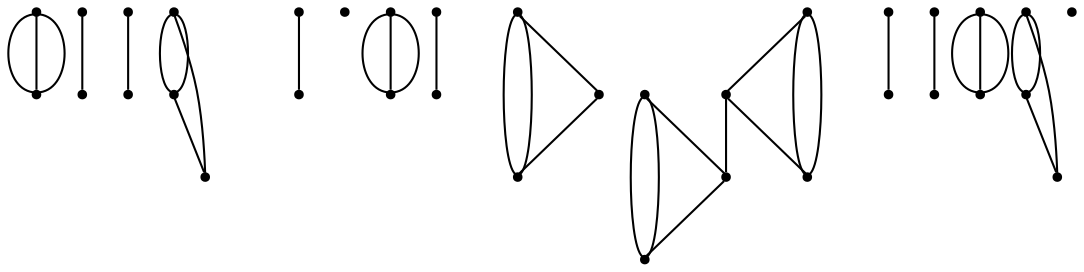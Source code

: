 graph {
  node [shape=point,comment="{\"directed\":false,\"doi\":\"10.1007/978-3-319-73915-1_34\",\"figure\":\"? (5)\"}"]

  v0 [pos="1125.766803386974,827.4863921092585"]
  v1 [pos="1104.4739037787426,836.612744320088"]
  v2 [pos="1095.3453412992847,857.907481361839"]
  v3 [pos="1098.3905588286284,830.5284247293505"]
  v4 [pos="1033.0895619681805,816.8682739020378"]
  v5 [pos="1007.2667188657771,842.6886623941045"]
  v6 [pos="991.0484770348224,826.6905292272963"]
  v7 [pos="981.2271664358591,868.5090667830809"]
  v8 [pos="984.9642100526515,820.6021400277025"]
  v9 [pos="890.3230721474673,751.5711454519846"]
  v10 [pos="893.3631708091864,724.1940759331956"]
  v11 [pos="865.9890087715204,727.2383182237212"]
  v12 [pos="862.9416451330792,754.6131780720766"]
  v13 [pos="800.6900467404389,713.582109829988"]
  v14 [pos="796.9550697472216,761.48929093592"]
  v15 [pos="774.8650734260425,739.3984366616534"]
  v16 [pos="748.8328654583687,765.227226670441"]
  v17 [pos="657.9214585019416,648.284981379935"]
  v18 [pos="660.9635919930271,620.9101215315795"]
  v19 [pos="645.7570577847504,636.1248629420028"]
  v20 [pos="633.591528373145,623.9480845428152"]
  v21 [pos="630.5421299053376,651.3271411753037"]
  v22 [pos="568.2905315126973,610.2960729332151"]
  v23 [pos="564.5514212723295,658.2073236480034"]
  v24 [pos="542.4697550338689,636.1165965490135"]
  v25 [pos="516.4281121347192,661.9411897736682"]
  v26 [pos="520.1693207928708,614.0331025438893"]
  v27 [pos="419.4366191345849,538.9147520677012"]
  v28 [pos="428.56411650804637,517.6200150259501"]
  v29 [pos="425.5250829523237,544.998944483162"]
  v30 [pos="398.1425908319393,548.0411042785306"]
  v31 [pos="335.895189274867,507.0100360364421"]
  v32 [pos="332.15604724029043,554.9170899670972"]
  v33 [pos="310.06605886766357,532.8263628681074"]
  v34 [pos="284.0369269896958,558.655152876895"]

  v0 -- v2 [id="-1",pos="1125.766803386974,827.4863921092585 1125.7669305638094,857.9092618157136 1125.7669305638094,857.9092618157136 1125.7669305638094,857.9092618157136 1095.3453412992847,857.907481361839 1095.3453412992847,857.907481361839 1095.3453412992847,857.907481361839"]
  v34 -- v31 [id="-4",pos="284.0369269896958,558.655152876895 335.89516542921035,558.650956092762 335.89516542921035,558.650956092762 335.89516542921035,558.650956092762 335.895189274867,507.0100360364421 335.895189274867,507.0100360364421 335.895189274867,507.0100360364421"]
  v34 -- v31 [id="-5",pos="284.0369269896958,558.655152876895 284.0369031440392,507.0100360364421 284.0369031440392,507.0100360364421 284.0369031440392,507.0100360364421 335.895189274867,507.0100360364421 335.895189274867,507.0100360364421 335.895189274867,507.0100360364421"]
  v34 -- v33 [id="-6",pos="284.0369269896958,558.655152876895 289.22107607369617,553.4877034439567 289.22107607369617,553.4877034439567 289.22107607369617,553.4877034439567 294.4093822505035,553.4877034439567 294.4093822505035,553.4877034439567 294.4093822505035,553.4877034439567 294.4093822505035,548.3244507951513 294.4093822505035,548.3244507951513 294.4093822505035,548.3244507951513 299.5935551801605,548.3244507951513 299.5935551801605,548.3244507951513 299.5935551801605,548.3244507951513 299.5935551801605,543.1611981463459 299.5935551801605,543.1611981463459 299.5935551801605,543.1611981463459 304.7818613569678,543.1611981463459 304.7818613569678,543.1611981463459 304.7818613569678,543.1611981463459 304.7818613569678,537.9979454975405 304.7818613569678,537.9979454975405 304.7818613569678,537.9979454975405 309.9660342866248,537.9979454975405 309.9660342866248,537.9979454975405 309.9660342866248,537.9979454975405 310.06605886766357,532.8263628681074 310.06605886766357,532.8263628681074 310.06605886766357,532.8263628681074"]
  v0 -- v2 [id="-9",pos="1125.766803386974,827.4863921092585 1122.7247334843064,833.5705845247193 1122.7247334843064,833.5705845247193 1122.7247334843064,833.5705845247193 1119.6825364048032,833.5705845247193 1119.6825364048032,833.5705845247193 1119.6825364048032,833.5705845247193 1119.6825364048032,836.6126807324497 1119.6825364048032,836.6126807324497 1119.6825364048032,836.6126807324497 1116.6403393253001,836.6126807324497 1116.6403393253001,836.6126807324497 1116.6403393253001,836.6126807324497 1116.6403393253001,839.65477694018 1116.6403393253001,839.65477694018 1116.6403393253001,839.65477694018 1113.5982694226325,839.65477694018 1113.5982694226325,839.65477694018 1113.5982694226325,839.65477694018 1113.5982694226325,842.6969367355488 1113.5982694226325,842.6969367355488 1113.5982694226325,842.6969367355488 1110.5560723431292,842.6969367355488 1110.5560723431292,842.6969367355488 1110.5560723431292,842.6969367355488 1110.5560723431292,845.7390329432791 1110.5560723431292,845.7390329432791 1110.5560723431292,845.7390329432791 1107.5140024404616,845.7390329432791 1107.5140024404616,845.7390329432791 1107.5140024404616,845.7390329432791 1107.5140024404616,848.7811291510095 1107.5140024404616,848.7811291510095 1107.5140024404616,848.7811291510095 1104.4760021965267,848.7811291510095 1104.4760021965267,848.7811291510095 1104.4760021965267,848.7811291510095 1104.4760021965267,851.8232571525591 1104.4760021965267,851.8232571525591 1104.4760021965267,851.8232571525591 1101.4296082814553,851.8232571525591 1101.4296082814553,851.8232571525591 1101.4296082814553,851.8232571525591 1101.4296082814553,854.8653533602894 1101.4296082814553,854.8653533602894 1101.4296082814553,854.8653533602894 1095.3453412992847,857.907481361839 1095.3453412992847,857.907481361839 1095.3453412992847,857.907481361839"]
  v31 -- v33 [id="-10",pos="335.895189274867,507.0100360364421 330.71099249955336,512.1732886852475 330.71099249955336,512.1732886852475 330.71099249955336,512.1732886852475 330.71099249955336,517.3407381181859 330.71099249955336,517.3407381181859 330.71099249955336,517.3407381181859 325.52268632274604,517.3407381181859 325.52268632274604,517.3407381181859 325.52268632274604,517.3407381181859 325.52268632274604,522.5039907669913 325.52268632274604,522.5039907669913 325.52268632274604,522.5039907669913 320.3385133930891,522.5039907669913 320.3385133930891,522.5039907669913 320.3385133930891,522.5039907669913 320.3385133930891,527.663110219302 320.3385133930891,527.663110219302 320.3385133930891,527.663110219302 315.15437225764094,527.663110219302 315.15437225764094,527.663110219302 315.15437225764094,527.663110219302 315.15437225764094,532.8346928487351 315.15437225764094,532.8346928487351 315.15437225764094,532.8346928487351 310.06605886766357,532.8263628681074 310.06605886766357,532.8263628681074 310.06605886766357,532.8263628681074"]
  v30 -- v28 [id="-11",pos="398.1425908319393,548.0411042785306 404.22689755687117,544.9990080708003 404.22689755687117,544.9990080708003 404.22689755687117,544.9990080708003 404.22689755687117,541.9568482754315 404.22689755687117,541.9568482754315 404.22689755687117,541.9568482754315 407.2690628421654,541.9568482754315 407.2690628421654,541.9568482754315 407.2690628421654,541.9568482754315 407.2690628421654,538.9147520677012 407.2690628421654,538.9147520677012 407.2690628421654,538.9147520677012 410.3111963332508,538.9147520677012 410.3111963332508,538.9147520677012 410.3111963332508,538.9147520677012 410.3111963332508,535.8726558599708 410.3111963332508,535.8726558599708 410.3111963332508,535.8726558599708 413.3533616185451,535.8726558599708 413.3533616185451,535.8726558599708 413.3533616185451,535.8726558599708 413.3533616185451,532.8305596522405 413.3533616185451,532.8305596522405 413.3533616185451,532.8305596522405 416.3954951096305,532.8305596522405 416.3954951096305,532.8305596522405 416.3954951096305,532.8305596522405 416.3954951096305,529.7883998568717 416.3954951096305,529.7883998568717 416.3954951096305,529.7883998568717 419.4376603949247,529.7883998568717 419.4376603949247,529.7883998568717 419.4376603949247,529.7883998568717 419.4376603949247,526.7463036491413 419.4376603949247,526.7463036491413 419.4376603949247,526.7463036491413 422.4797938860101,526.7463036491413 422.4797938860101,526.7463036491413 422.4797938860101,526.7463036491413 422.4797938860101,523.704207441411 422.4797938860101,523.704207441411 422.4797938860101,523.704207441411 425.52195917130433,523.704207441411 425.52195917130433,523.704207441411 425.52195917130433,523.704207441411 428.56411650804637,517.6200150259501 428.56411650804637,517.6200150259501 428.56411650804637,517.6200150259501"]
  v29 -- v26 [id="-14",pos="425.5250829523237,544.998944483162 432.7188962863531,544.9865448936779 432.7188962863531,544.9865448936779 432.7188962863531,544.9865448936779 432.7188962863531,571.5529515076719 432.7188962863531,571.5529515076719 432.7188962863531,571.5529515076719 464.99488278199294,571.5529515076719 464.99488278199294,571.5529515076719 464.99488278199294,571.5529515076719 464.99488278199294,584.4673465120657 464.99488278199294,584.4673465120657 464.99488278199294,584.4673465120657 477.9136011041255,584.4673465120657 477.9136011041255,584.4673465120657 477.9136011041255,584.4673465120657 477.9136011041255,597.3734115358318 477.9136011041255,597.3734115358318 477.9136011041255,597.3734115358318 490.8239893435397,597.3734115358318 490.8239893435397,597.3734115358318 490.8239893435397,597.3734115358318 490.8239893435397,610.2878065402257 490.8239893435397,610.2878065402257 490.8239893435397,610.2878065402257 520.1620001762833,610.2878065402257 520.1620001762833,610.2878065402257 520.1620001762833,610.2878065402257 520.1693207928708,614.0331025438893 520.1693207928708,614.0331025438893 520.1693207928708,614.0331025438893"]
  v25 -- v24 [id="-18",pos="516.4281121347192,661.9411897736682 521.6206230956467,656.7737403407297 521.6206230956467,656.7737403407297 521.6206230956467,656.7737403407297 526.8047642310949,656.7737403407297 526.8047642310949,656.7737403407297 526.8047642310949,656.7737403407297 526.8047642310949,651.6146844760573 526.8047642310949,651.6146844760573 526.8047642310949,651.6146844760573 531.9889371607518,651.6146844760573 531.9889371607518,651.6146844760573 531.9889371607518,651.6146844760573 531.9889371607518,646.4472350431189 531.9889371607518,646.4472350431189 531.9889371607518,646.4472350431189 537.1772751317679,646.4472350431189 537.1772751317679,646.4472350431189 537.1772751317679,646.4472350431189 537.1772751317679,641.2839823943135 537.1772751317679,641.2839823943135 537.1772751317679,641.2839823943135 542.3613844730072,641.2839823943135 542.3613844730072,641.2839823943135 542.3613844730072,641.2839823943135 542.4697550338689,636.1165965490135 542.4697550338689,636.1165965490135 542.4697550338689,636.1165965490135"]
  v25 -- v22 [id="-19",pos="516.4281121347192,661.9411897736682 516.4322851246305,610.3002697173481 516.4322851246305,610.3002697173481 516.4322851246305,610.3002697173481 568.2905315126973,610.2960729332151 568.2905315126973,610.2960729332151 568.2905315126973,610.2960729332151"]
  v24 -- v22 [id="-20",pos="542.4697550338689,636.1165965490135 547.5497542382323,636.1207297455081 547.5497542382323,636.1207297455081 547.5497542382323,636.1207297455081 547.5497542382323,630.9532803125696 547.5497542382323,630.9532803125696 547.5497542382323,630.9532803125696 552.7380604150396,630.9532803125696 552.7380604150396,630.9532803125696 552.7380604150396,630.9532803125696 552.7380604150396,625.7900276637642 552.7380604150396,625.7900276637642 552.7380604150396,625.7900276637642 557.9222333446966,625.7900276637642 557.9222333446966,625.7900276637642 557.9222333446966,625.7900276637642 557.9222333446966,620.6267750149589 557.9222333446966,620.6267750149589 557.9222333446966,620.6267750149589 563.1064062743535,620.6267750149589 563.1064062743535,620.6267750149589 563.1064062743535,620.6267750149589 563.1064062743535,615.4593255820205 563.1064062743535,615.4593255820205 563.1064062743535,615.4593255820205 568.2905315126973,610.2960729332151 568.2905315126973,610.2960729332151 568.2905315126973,610.2960729332151"]
  v25 -- v22 [id="-21",pos="516.4281121347192,661.9411897736682 568.2905792040106,661.941189773668 568.2905792040106,661.941189773668 568.2905792040106,661.941189773668 568.2905315126973,610.2960729332151 568.2905315126973,610.2960729332151 568.2905315126973,610.2960729332151"]
  v23 -- v3 [id="-22",pos="564.5514212723295,658.2073236480034 594.1154889299893,658.1948604708809 594.1154889299893,658.1948604708809 594.1154889299893,658.1948604708809 594.1154889299893,674.8431216009395 594.1154889299893,674.8431216009395 594.1154889299893,674.8431216009395 684.4923716472478,674.8431216009395 684.4923716472478,674.8431216009395 684.4923716472478,674.8431216009395 684.4923716472478,687.7491866247057 684.4923716472478,687.7491866247057 684.4923716472478,687.7491866247057 826.5108073221629,687.7491866247057 826.5108073221629,687.7491866247057 826.5108073221629,687.7491866247057 826.5108073221629,700.6677784132326 826.5108073221629,700.6677784132326 826.5108073221629,700.6677784132326 839.4253606029363,700.6677784132326 839.4253606029363,700.6677784132326 839.4253606029363,700.6677784132326 839.4253606029363,778.1249617135794 839.4253606029363,778.1249617135794 839.4253606029363,778.1249617135794 968.5335034210638,778.1249617135794 968.5335034210638,778.1249617135794 968.5335034210638,778.1249617135794 968.5335034210638,791.0394203056117 968.5335034210638,791.0394203056117 968.5335034210638,791.0394203056117 994.3542163114745,791.0394203056117 994.3542163114745,791.0394203056117 994.3542163114745,791.0394203056117 994.3542163114745,803.9538153100056 994.3542163114745,803.9538153100056 994.3542163114745,803.9538153100056 1071.824875830678,803.9538153100056 1071.824875830678,803.9538153100056 1071.824875830678,803.9538153100056 1071.824875830678,823.3191126403967 1071.824875830678,823.3191126403967 1071.824875830678,823.3191126403967 1098.324967375773,823.3149794439021 1098.324967375773,823.3149794439021 1098.324967375773,823.3149794439021 1098.3905588286284,830.5284247293505 1098.3905588286284,830.5284247293505 1098.3905588286284,830.5284247293505"]
  v27 -- v20 [id="-24",pos="419.4366191345849,538.9147520677012 465.0949073630317,538.9064856747118 465.0949073630317,538.9064856747118 465.0949073630317,538.9064856747118 464.99488278199294,558.6426896997726 464.99488278199294,558.6426896997726 464.99488278199294,558.6426896997726 490.8239893435397,558.6426896997726 490.8239893435397,558.6426896997726 490.8239893435397,558.6426896997726 490.8239893435397,571.5570847041665 490.8239893435397,571.5570847041665 490.8239893435397,571.5570847041665 516.6447658223681,571.5570847041665 516.6447658223681,571.5570847041665 516.6447658223681,571.5570847041665 516.6447658223681,584.4673465120657 516.6447658223681,584.4673465120657 516.6447658223681,584.4673465120657 542.4655423011964,584.4673465120657 542.4655423011964,584.4673465120657 542.4655423011964,584.4673465120657 542.4655423011964,597.3734115358318 542.4655423011964,597.3734115358318 542.4655423011964,597.3734115358318 581.2008720607981,597.3734115358318 581.2008720607981,597.3734115358318 581.2008720607981,597.3734115358318 581.2008720607981,610.2878065402257 581.2008720607981,610.2878065402257 581.2008720607981,610.2878065402257 628.9585080538847,610.2878065402257 628.9585080538847,610.2878065402257 628.9585080538847,610.2878065402257 633.9509619041825,610.2544866177146 633.9509619041825,610.2544866177146 633.9509619041825,610.2544866177146 633.591528373145,623.9480845428152 633.591528373145,623.9480845428152 633.591528373145,623.9480845428152"]
  v18 -- v19 [id="-26",pos="660.9635919930271,620.9101215315795 657.9215061932549,626.990244338184 657.9215061932549,626.990244338184 657.9215061932549,626.990244338184 654.8793091137518,626.990244338184 654.8793091137518,626.990244338184 654.8793091137518,626.990244338184 654.8793091137518,630.0324041335526 654.8793091137518,630.0324041335526 654.8793091137518,630.0324041335526 651.8371756226663,630.0324041335526 651.8371756226663,630.0324041335526 651.8371756226663,630.0324041335526 651.8371756226663,633.074500341283 651.8371756226663,633.074500341283 651.8371756226663,633.074500341283 645.7570577847504,636.1248629420028 645.7570577847504,636.1248629420028 645.7570577847504,636.1248629420028"]
  v18 -- v21 [id="-28",pos="660.9635919930271,620.9101215315795 660.9682180504145,651.3396043524261 660.9682180504145,651.3396043524261 660.9682180504145,651.3396043524261 630.5421299053376,651.3271411753037 630.5421299053376,651.3271411753037 630.5421299053376,651.3271411753037"]
  v16 -- v13 [id="-33",pos="748.8328654583687,765.227226670441 800.6900308433345,765.227226670441 800.6900308433345,765.227226670441 800.6900308433345,765.227226670441 800.6900467404389,713.582109829988 800.6900467404389,713.582109829988 800.6900467404389,713.582109829988"]
  v16 -- v13 [id="-34",pos="748.8328654583687,765.227226670441 748.8317685581634,713.5863066141211 748.8317685581634,713.5863066141211 748.8317685581634,713.5863066141211 800.6900467404389,713.582109829988 800.6900467404389,713.582109829988 800.6900467404389,713.582109829988"]
  v16 -- v15 [id="-36",pos="748.8328654583687,765.227226670441 754.0200747349706,760.0597772375027 754.0200747349706,760.0597772375027 754.0200747349706,760.0597772375027 759.2042476646277,760.0597772375027 759.2042476646277,760.0597772375027 759.2042476646277,760.0597772375027 759.2042476646277,754.9007213728303 759.2042476646277,754.9007213728303 759.2042476646277,754.9007213728303 764.3884205942846,754.9007213728303 764.3884205942846,754.9007213728303 764.3884205942846,754.9007213728303 764.3884205942846,749.7332719398919 764.3884205942846,749.7332719398919 764.3884205942846,749.7332719398919 769.576726771092,749.7332719398919 769.576726771092,749.7332719398919 769.576726771092,749.7332719398919 769.576726771092,744.5700192910865 769.576726771092,744.5700192910865 769.576726771092,744.5700192910865 774.760899700749,744.5700192910865 774.760899700749,744.5700192910865 774.760899700749,744.5700192910865 774.8650734260425,739.3984366616534 774.8650734260425,739.3984366616534 774.8650734260425,739.3984366616534"]
  v15 -- v13 [id="-37",pos="774.8650734260425,739.3984366616534 779.9492058775562,739.4067666422811 779.9492058775562,739.4067666422811 779.9492058775562,739.4067666422811 779.9492058775562,734.2393172093426 779.9492058775562,734.2393172093426 779.9492058775562,734.2393172093426 785.1375756427813,734.2393172093426 785.1375756427813,734.2393172093426 785.1375756427813,734.2393172093426 785.1375756427813,729.0760645605372 785.1375756427813,729.0760645605372 785.1375756427813,729.0760645605372 790.3216849840205,729.0760645605372 790.3216849840205,729.0760645605372 790.3216849840205,729.0760645605372 790.3216849840205,723.9128119117319 790.3216849840205,723.9128119117319 790.3216849840205,723.9128119117319 795.5058579136776,723.9128119117319 795.5058579136776,723.9128119117319 795.5058579136776,723.9128119117319 795.5058579136776,718.7453624787934 795.5058579136776,718.7453624787934 795.5058579136776,718.7453624787934 800.6900467404389,713.582109829988 800.6900467404389,713.582109829988 800.6900467404389,713.582109829988"]
  v14 -- v6 [id="-38",pos="796.9550697472216,761.48929093592 796.9561825445313,778.1291584977125 796.9561825445313,778.1291584977125 796.9561825445313,778.1291584977125 813.6005144653752,778.1291584977125 813.6005144653752,778.1291584977125 813.6005144653752,778.1291584977125 813.6005144653752,803.9537517223672 813.6005144653752,803.9537517223672 813.6005144653752,803.9537517223672 929.8023069086124,803.9537517223672 929.8023069086124,803.9537517223672 929.8023069086124,803.9537517223672 929.8023069086124,816.8598167461332 929.8023069086124,816.8598167461332 929.8023069086124,816.8598167461332 955.6231469758585,816.8598167461332 955.6231469758585,816.8598167461332 955.6231469758585,816.8598167461332 955.6231469758585,826.6821356590302 955.6231469758585,826.6821356590302 955.6231469758585,826.6821356590302 991.0484770348224,826.6905292272963 991.0484770348224,826.6905292272963 991.0484770348224,826.6905292272963"]
  v28 -- v30 [id="-40",pos="428.56411650804637,517.6200150259501 428.56536443074367,548.0411042785306 428.56536443074367,548.0411042785306 428.56536443074367,548.0411042785306 398.1425908319393,548.0411042785306 398.1425908319393,548.0411042785306 398.1425908319393,548.0411042785306"]
  v19 -- v21 [id="-42",pos="645.7570577847504,636.1248629420028 642.7107115609925,642.2049857486072 642.7107115609925,642.2049857486072 642.7107115609925,642.2049857486072 639.6685780699071,642.2049857486072 639.6685780699071,642.2049857486072 639.6685780699071,642.2049857486072 639.6685780699071,645.2429487598429 639.6685780699071,645.2429487598429 639.6685780699071,645.2429487598429 636.6264445788217,645.2429487598429 636.6264445788217,645.2429487598429 636.6264445788217,645.2429487598429 636.6264445788217,648.2892417517063 636.6264445788217,648.2892417517063 636.6264445788217,648.2892417517063 630.5421299053376,651.3271411753037 630.5421299053376,651.3271411753037 630.5421299053376,651.3271411753037"]
  v12 -- v10 [id="-43",pos="862.9416451330792,754.6131780720766 862.9458260715429,724.1919616442194 862.9458260715429,724.1919616442194 862.9458260715429,724.1919616442194 893.3631708091864,724.1940759331956 893.3631708091864,724.1940759331956 893.3631708091864,724.1940759331956"]
  v11 -- v17 [id="-45",pos="865.9890087715204,727.2383182237212 865.983826315478,687.749250212344 865.983826315478,687.749250212344 865.983826315478,687.749250212344 839.4212909442036,687.749250212344 839.4212909442036,687.749250212344 839.4212909442036,687.749250212344 839.4212909442036,674.8389884044448 839.4212909442036,674.8389884044448 839.4212909442036,674.8389884044448 749.0443446385275,674.8389884044448 749.0443446385275,674.8389884044448 749.0443446385275,674.8389884044448 749.0443446385275,661.9329233806787 749.0443446385275,661.9329233806787 749.0443446385275,661.9329233806787 710.3132117144937,661.9329233806787 710.3132117144937,661.9329233806787 710.3132117144937,661.9329233806787 710.3132117144937,648.2725817904508 710.3132117144937,648.2725817904508 710.3132117144937,648.2725817904508 657.9214585019416,648.284981379935 657.9214585019416,648.284981379935 657.9214585019416,648.284981379935"]
  v12 -- v10 [id="-47",pos="862.9416451330792,754.6131780720766 893.363154912082,754.6126693709696 893.363154912082,754.6126693709696 893.363154912082,754.6126693709696 893.3631708091864,724.1940759331956 893.3631708091864,724.1940759331956 893.3631708091864,724.1940759331956"]
  v24 -- v19 [id="-50",pos="542.4697550338689,636.1165965490135 645.7570577847504,636.1248629420028 645.7570577847504,636.1248629420028 645.7570577847504,636.1248629420028"]
  v10 -- v12 [id="-53",pos="893.3631708091864,724.1940759331956 890.3210214209965,730.2762812349569 890.3210214209965,730.2762812349569 890.3210214209965,730.2762812349569 887.2788243414934,730.2762812349569 887.2788243414934,730.2762812349569 887.2788243414934,730.2762812349569 887.2788243414934,733.3183774426873 887.2788243414934,733.3183774426873 887.2788243414934,733.3183774426873 884.2366908504081,733.3183774426873 884.2366908504081,733.3183774426873 884.2366908504081,733.3183774426873 884.2366908504081,736.3604736504177 884.2366908504081,736.3604736504177 884.2366908504081,736.3604736504177 881.1945573593226,736.3604736504177 881.1945573593226,736.3604736504177 881.1945573593226,736.3604736504177 881.1945573593226,739.4026334457864 881.1945573593226,739.4026334457864 881.1945573593226,739.4026334457864 878.1523602798196,739.4026334457864 878.1523602798196,739.4026334457864 878.1523602798196,739.4026334457864 878.1523602798196,742.4447296535168 878.1523602798196,742.4447296535168 878.1523602798196,742.4447296535168 875.1102267887342,742.4447296535168 875.1102267887342,742.4447296535168 875.1102267887342,742.4447296535168 875.1102267887342,745.4868258612471 875.1102267887342,745.4868258612471 875.1102267887342,745.4868258612471 872.0680932976488,745.4868258612471 872.0680932976488,745.4868258612471 872.0680932976488,745.4868258612471 872.0680932976488,748.5289220689775 872.0680932976488,748.5289220689775 872.0680932976488,748.5289220689775 869.0259598065634,748.5289220689775 869.0259598065634,748.5289220689775 869.0259598065634,748.5289220689775 869.0259598065634,751.5668850802132 869.0259598065634,751.5668850802132 869.0259598065634,751.5668850802132 862.9416451330792,754.6131780720766 862.9416451330792,754.6131780720766 862.9416451330792,754.6131780720766"]
  v9 -- v1 [id="-54",pos="890.3230721474673,751.5711454519846 955.6230833874407,751.5627518837185 955.6230833874407,751.5627518837185 955.6230833874407,751.5627518837185 955.6230833874407,765.2188966898133 955.6230833874407,765.2188966898133 955.6230833874407,765.2188966898133 981.4438598662691,765.2188966898133 981.4438598662691,765.2188966898133 981.4438598662691,765.2188966898133 981.4438598662691,778.1332916942072 981.4438598662691,778.1332916942072 981.4438598662691,778.1332916942072 1007.2646363450975,778.1332916942072 1007.2646363450975,778.1332916942072 1007.2646363450975,778.1332916942072 1007.2646363450975,791.0393567179733 1007.2646363450975,791.0393567179733 1007.2646363450975,791.0393567179733 1104.1009577089444,791.0393567179733 1104.1009577089444,791.0393567179733 1104.1009577089444,791.0393567179733 1104.4739037787426,836.612744320088 1104.4739037787426,836.612744320088 1104.4739037787426,836.612744320088"]
  v7 -- v4 [id="-55",pos="981.2271664358591,868.5090667830809 1033.085412823926,868.5133907424909 1033.085412823926,868.5133907424909 1033.085412823926,868.5133907424909 1033.0895619681805,816.8682739020378 1033.0895619681805,816.8682739020378 1033.0895619681805,816.8682739020378"]
  v7 -- v5 [id="-56",pos="981.2271664358591,868.5090667830809 986.415456715562,863.3416491439617 986.415456715562,863.3416491439617 986.415456715562,863.3416491439617 991.603826480787,863.3416491439617 991.603826480787,863.3416491439617 991.603826480787,863.3416491439617 991.603826480787,858.1825614854703 991.603826480787,858.1825614854703 991.603826480787,858.1825614854703 996.783802574876,858.1825614854703 996.783802574876,858.1825614854703 996.783802574876,858.1825614854703 996.783802574876,853.0151120525318 996.783802574876,853.0151120525318 996.783802574876,853.0151120525318 1001.9721087516833,853.0151120525318 1001.9721087516833,853.0151120525318 1001.9721087516833,853.0151120525318 1001.9721087516833,847.8518594037264 1001.9721087516833,847.8518594037264 1001.9721087516833,847.8518594037264 1007.1562816813403,847.8518594037264 1007.1562816813403,847.8518594037264 1007.1562816813403,847.8518594037264 1007.2667188657771,842.6886623941045 1007.2667188657771,842.6886623941045 1007.2667188657771,842.6886623941045"]
  v18 -- v21 [id="-58",pos="660.9635919930271,620.9101215315795 630.5504440909516,620.9185150998456 630.5504440909516,620.9185150998456 630.5504440909516,620.9185150998456 630.5421299053376,651.3271411753037 630.5421299053376,651.3271411753037 630.5421299053376,651.3271411753037"]
  v5 -- v4 [id="-59",pos="1007.2667188657771,842.6886623941045 1012.3445878581476,842.688606754921 1012.3445878581476,842.688606754921 1012.3445878581476,842.688606754921 1012.3445878581476,837.5211573219825 1012.3445878581476,837.5211573219825 1012.3445878581476,837.5211573219825 1017.5329576233726,837.5211573219825 1017.5329576233726,837.5211573219825 1017.5329576233726,837.5211573219825 1017.5329576233726,832.3579046731771 1017.5329576233726,832.3579046731771 1017.5329576233726,832.3579046731771 1022.717066964612,832.3579046731771 1022.717066964612,832.3579046731771 1022.717066964612,832.3579046731771 1022.717066964612,827.1946520243717 1022.717066964612,827.1946520243717 1022.717066964612,827.1946520243717 1027.9012398942689,827.1946520243717 1027.9012398942689,827.1946520243717 1027.9012398942689,827.1946520243717 1027.9012398942689,822.0272025914334 1027.9012398942689,822.0272025914334 1027.9012398942689,822.0272025914334 1033.0895619681805,816.8682739020378 1033.0895619681805,816.8682739020378 1033.0895619681805,816.8682739020378"]
  v4 -- v7 [id="-60",pos="1033.0895619681805,816.8682739020378 981.2271505387547,816.8723435108941 981.2271505387547,816.8723435108941 981.2271505387547,816.8723435108941 981.2271664358591,868.5090667830809 981.2271664358591,868.5090667830809 981.2271664358591,868.5090667830809"]
  v2 -- v0 [id="-66",pos="1095.3453412992847,857.907481361839 1095.3495381348528,827.4863921092585 1095.3495381348528,827.4863921092585 1095.3495381348528,827.4863921092585 1125.766803386974,827.4863921092585 1125.766803386974,827.4863921092585 1125.766803386974,827.4863921092585"]
  v28 -- v30 [id="-69",pos="428.56411650804637,517.6200150259501 398.14259878049154,517.6200150259502 398.14259878049154,517.6200150259502 398.14259878049154,517.6200150259502 398.1425908319393,548.0411042785306 398.1425908319393,548.0411042785306 398.1425908319393,548.0411042785306"]
}